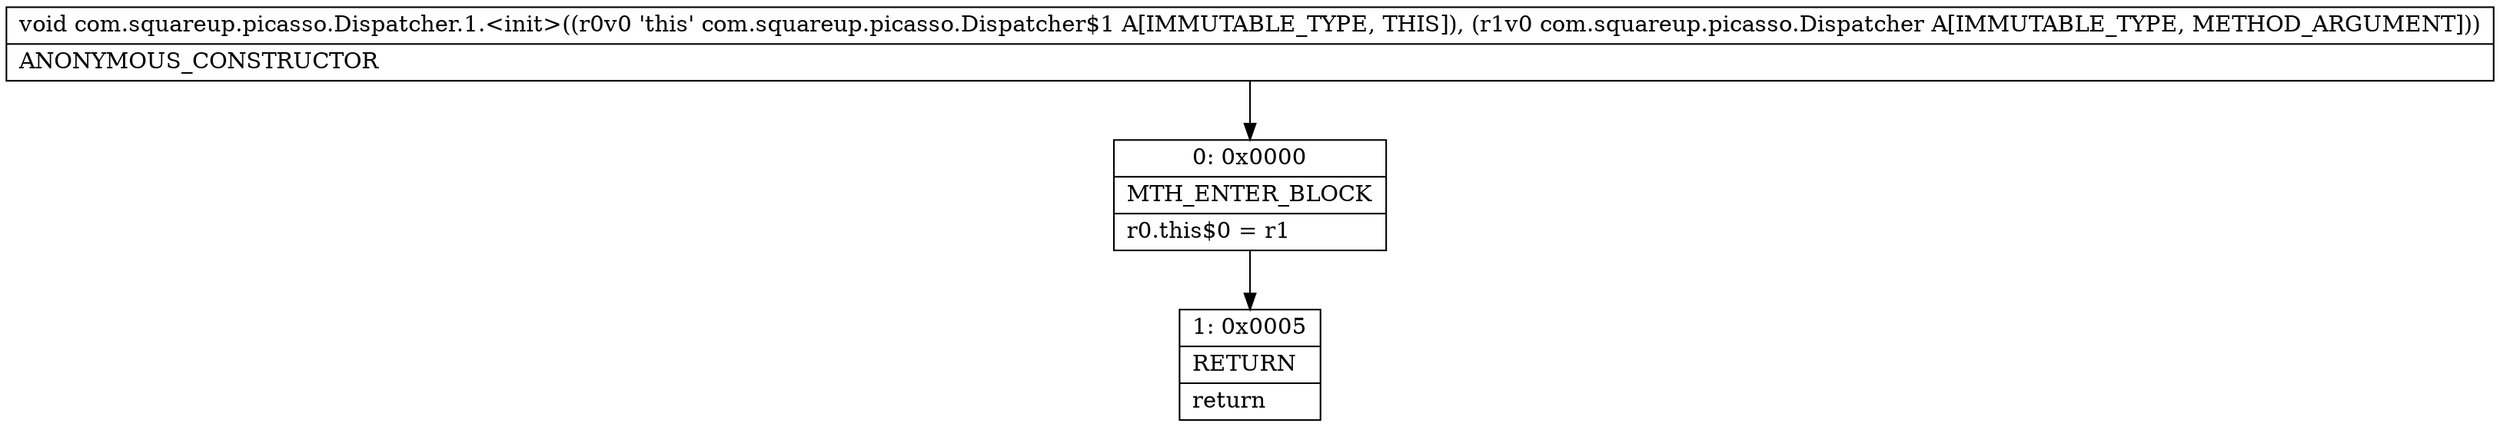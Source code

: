 digraph "CFG forcom.squareup.picasso.Dispatcher.1.\<init\>(Lcom\/squareup\/picasso\/Dispatcher;)V" {
Node_0 [shape=record,label="{0\:\ 0x0000|MTH_ENTER_BLOCK\l|r0.this$0 = r1\l}"];
Node_1 [shape=record,label="{1\:\ 0x0005|RETURN\l|return\l}"];
MethodNode[shape=record,label="{void com.squareup.picasso.Dispatcher.1.\<init\>((r0v0 'this' com.squareup.picasso.Dispatcher$1 A[IMMUTABLE_TYPE, THIS]), (r1v0 com.squareup.picasso.Dispatcher A[IMMUTABLE_TYPE, METHOD_ARGUMENT]))  | ANONYMOUS_CONSTRUCTOR\l}"];
MethodNode -> Node_0;
Node_0 -> Node_1;
}


